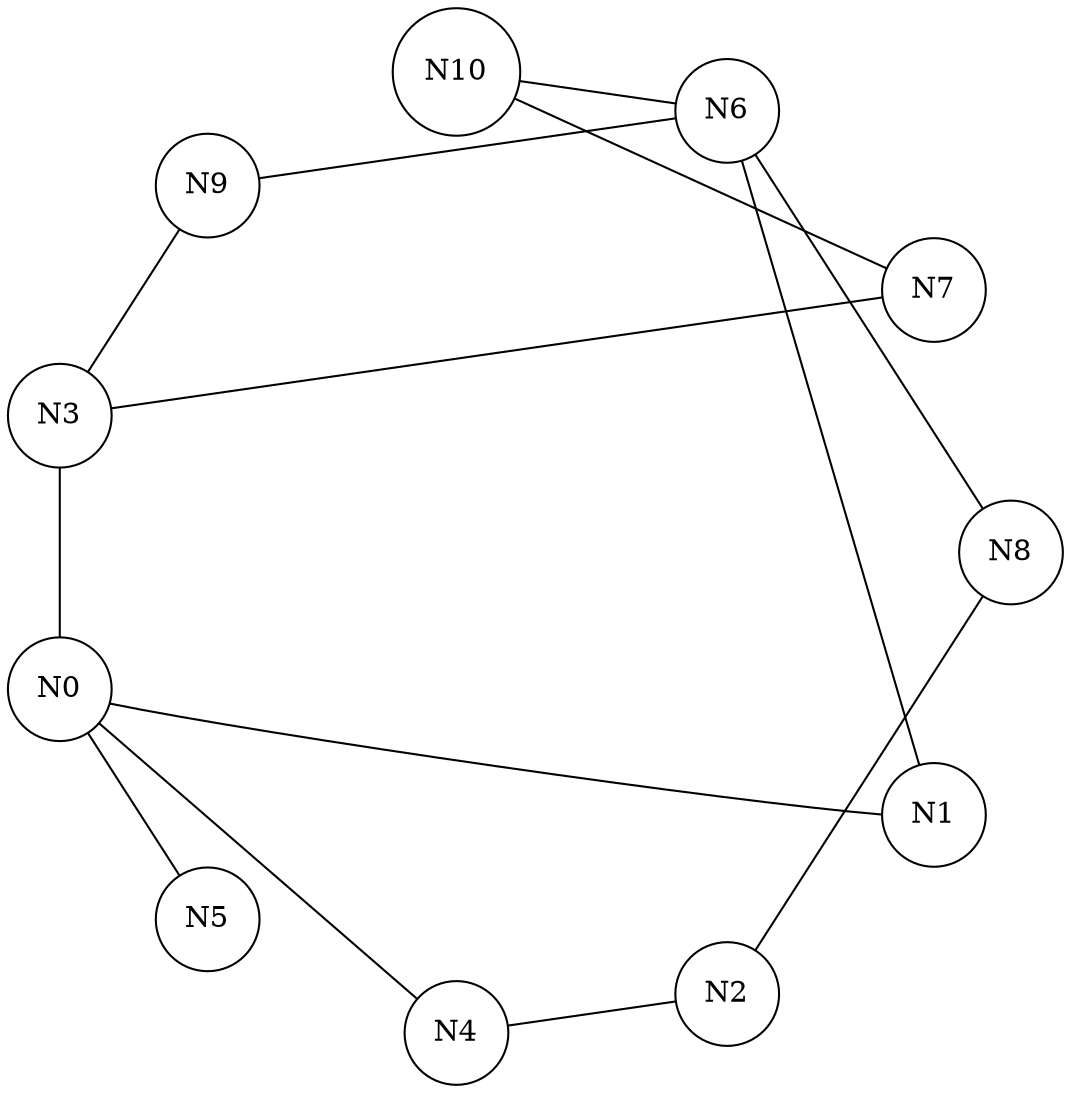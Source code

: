 digraph G
{
	layout="circo";
	node [shape = circle];
	N0 -> N1 [arrowhead=none][style=invis]
	N1 -> N2 [arrowhead=none][style=invis]
	N2 -> N3 [arrowhead=none][style=invis]
	N3 -> N4 [arrowhead=none][style=invis]
	N4 -> N5 [arrowhead=none][style=invis]
	N5 -> N6 [arrowhead=none][style=invis]
	N6 -> N7 [arrowhead=none][style=invis]
	N7 -> N8 [arrowhead=none][style=invis]
	N8 -> N9 [arrowhead=none][style=invis]
	N9 -> N10 [arrowhead=none][style=invis]
	N10 -> N0 [arrowhead=none][style=invis]
	N1 -> N0 [arrowhead=none]
	N3 -> N0 [arrowhead=none]
	N4 -> N0 [arrowhead=none]
	N5 -> N0 [arrowhead=none]
	N6 -> N1 [arrowhead=none]
	N4 -> N2 [arrowhead=none]
	N8 -> N2 [arrowhead=none]
	N7 -> N3 [arrowhead=none]
	N9 -> N3 [arrowhead=none]
	N8 -> N6 [arrowhead=none]
	N9 -> N6 [arrowhead=none]
	N10 -> N6 [arrowhead=none]
	N10 -> N7 [arrowhead=none]
}
